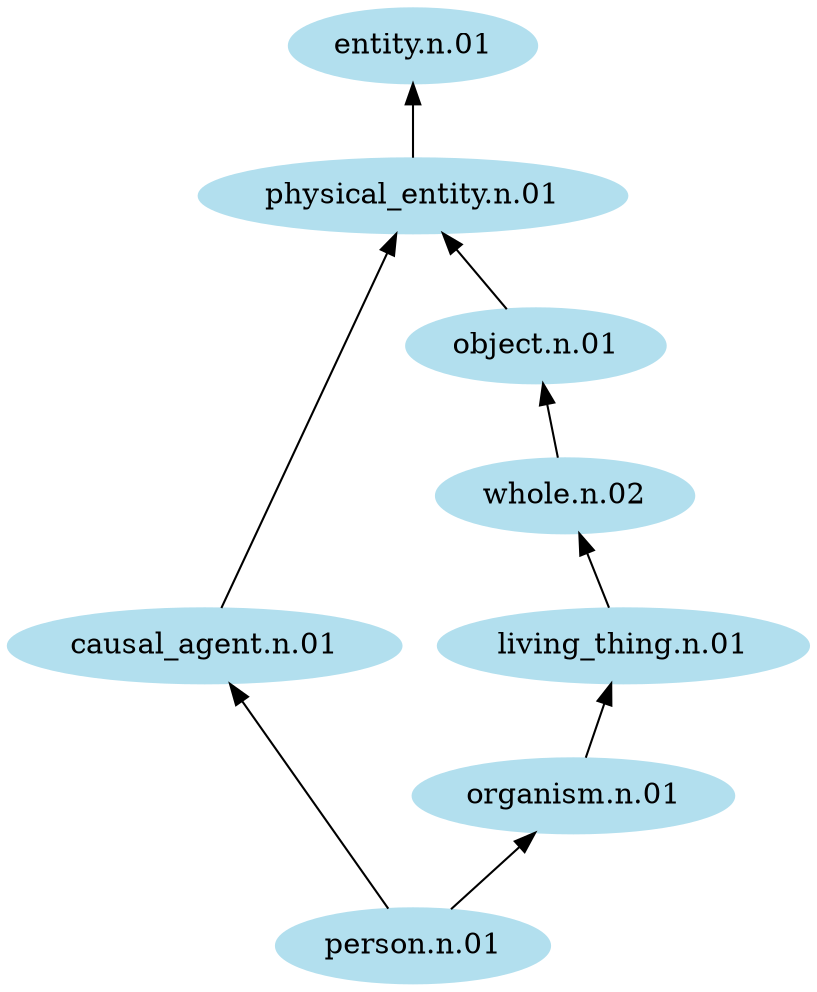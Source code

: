 digraph unix {
	node [color=lightblue2 style=filled]
	rankdir=BT
	"person.n.01" -> "causal_agent.n.01"
	"causal_agent.n.01" -> "physical_entity.n.01"
	"physical_entity.n.01" -> "entity.n.01"
	"person.n.01" -> "organism.n.01"
	"organism.n.01" -> "living_thing.n.01"
	"living_thing.n.01" -> "whole.n.02"
	"whole.n.02" -> "object.n.01"
	"object.n.01" -> "physical_entity.n.01"
}
